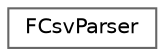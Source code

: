 digraph "Graphical Class Hierarchy"
{
 // INTERACTIVE_SVG=YES
 // LATEX_PDF_SIZE
  bgcolor="transparent";
  edge [fontname=Helvetica,fontsize=10,labelfontname=Helvetica,labelfontsize=10];
  node [fontname=Helvetica,fontsize=10,shape=box,height=0.2,width=0.4];
  rankdir="LR";
  Node0 [id="Node000000",label="FCsvParser",height=0.2,width=0.4,color="grey40", fillcolor="white", style="filled",URL="$d4/da3/structFCsvParser.html",tooltip="A simple, efficient csv parser."];
}
